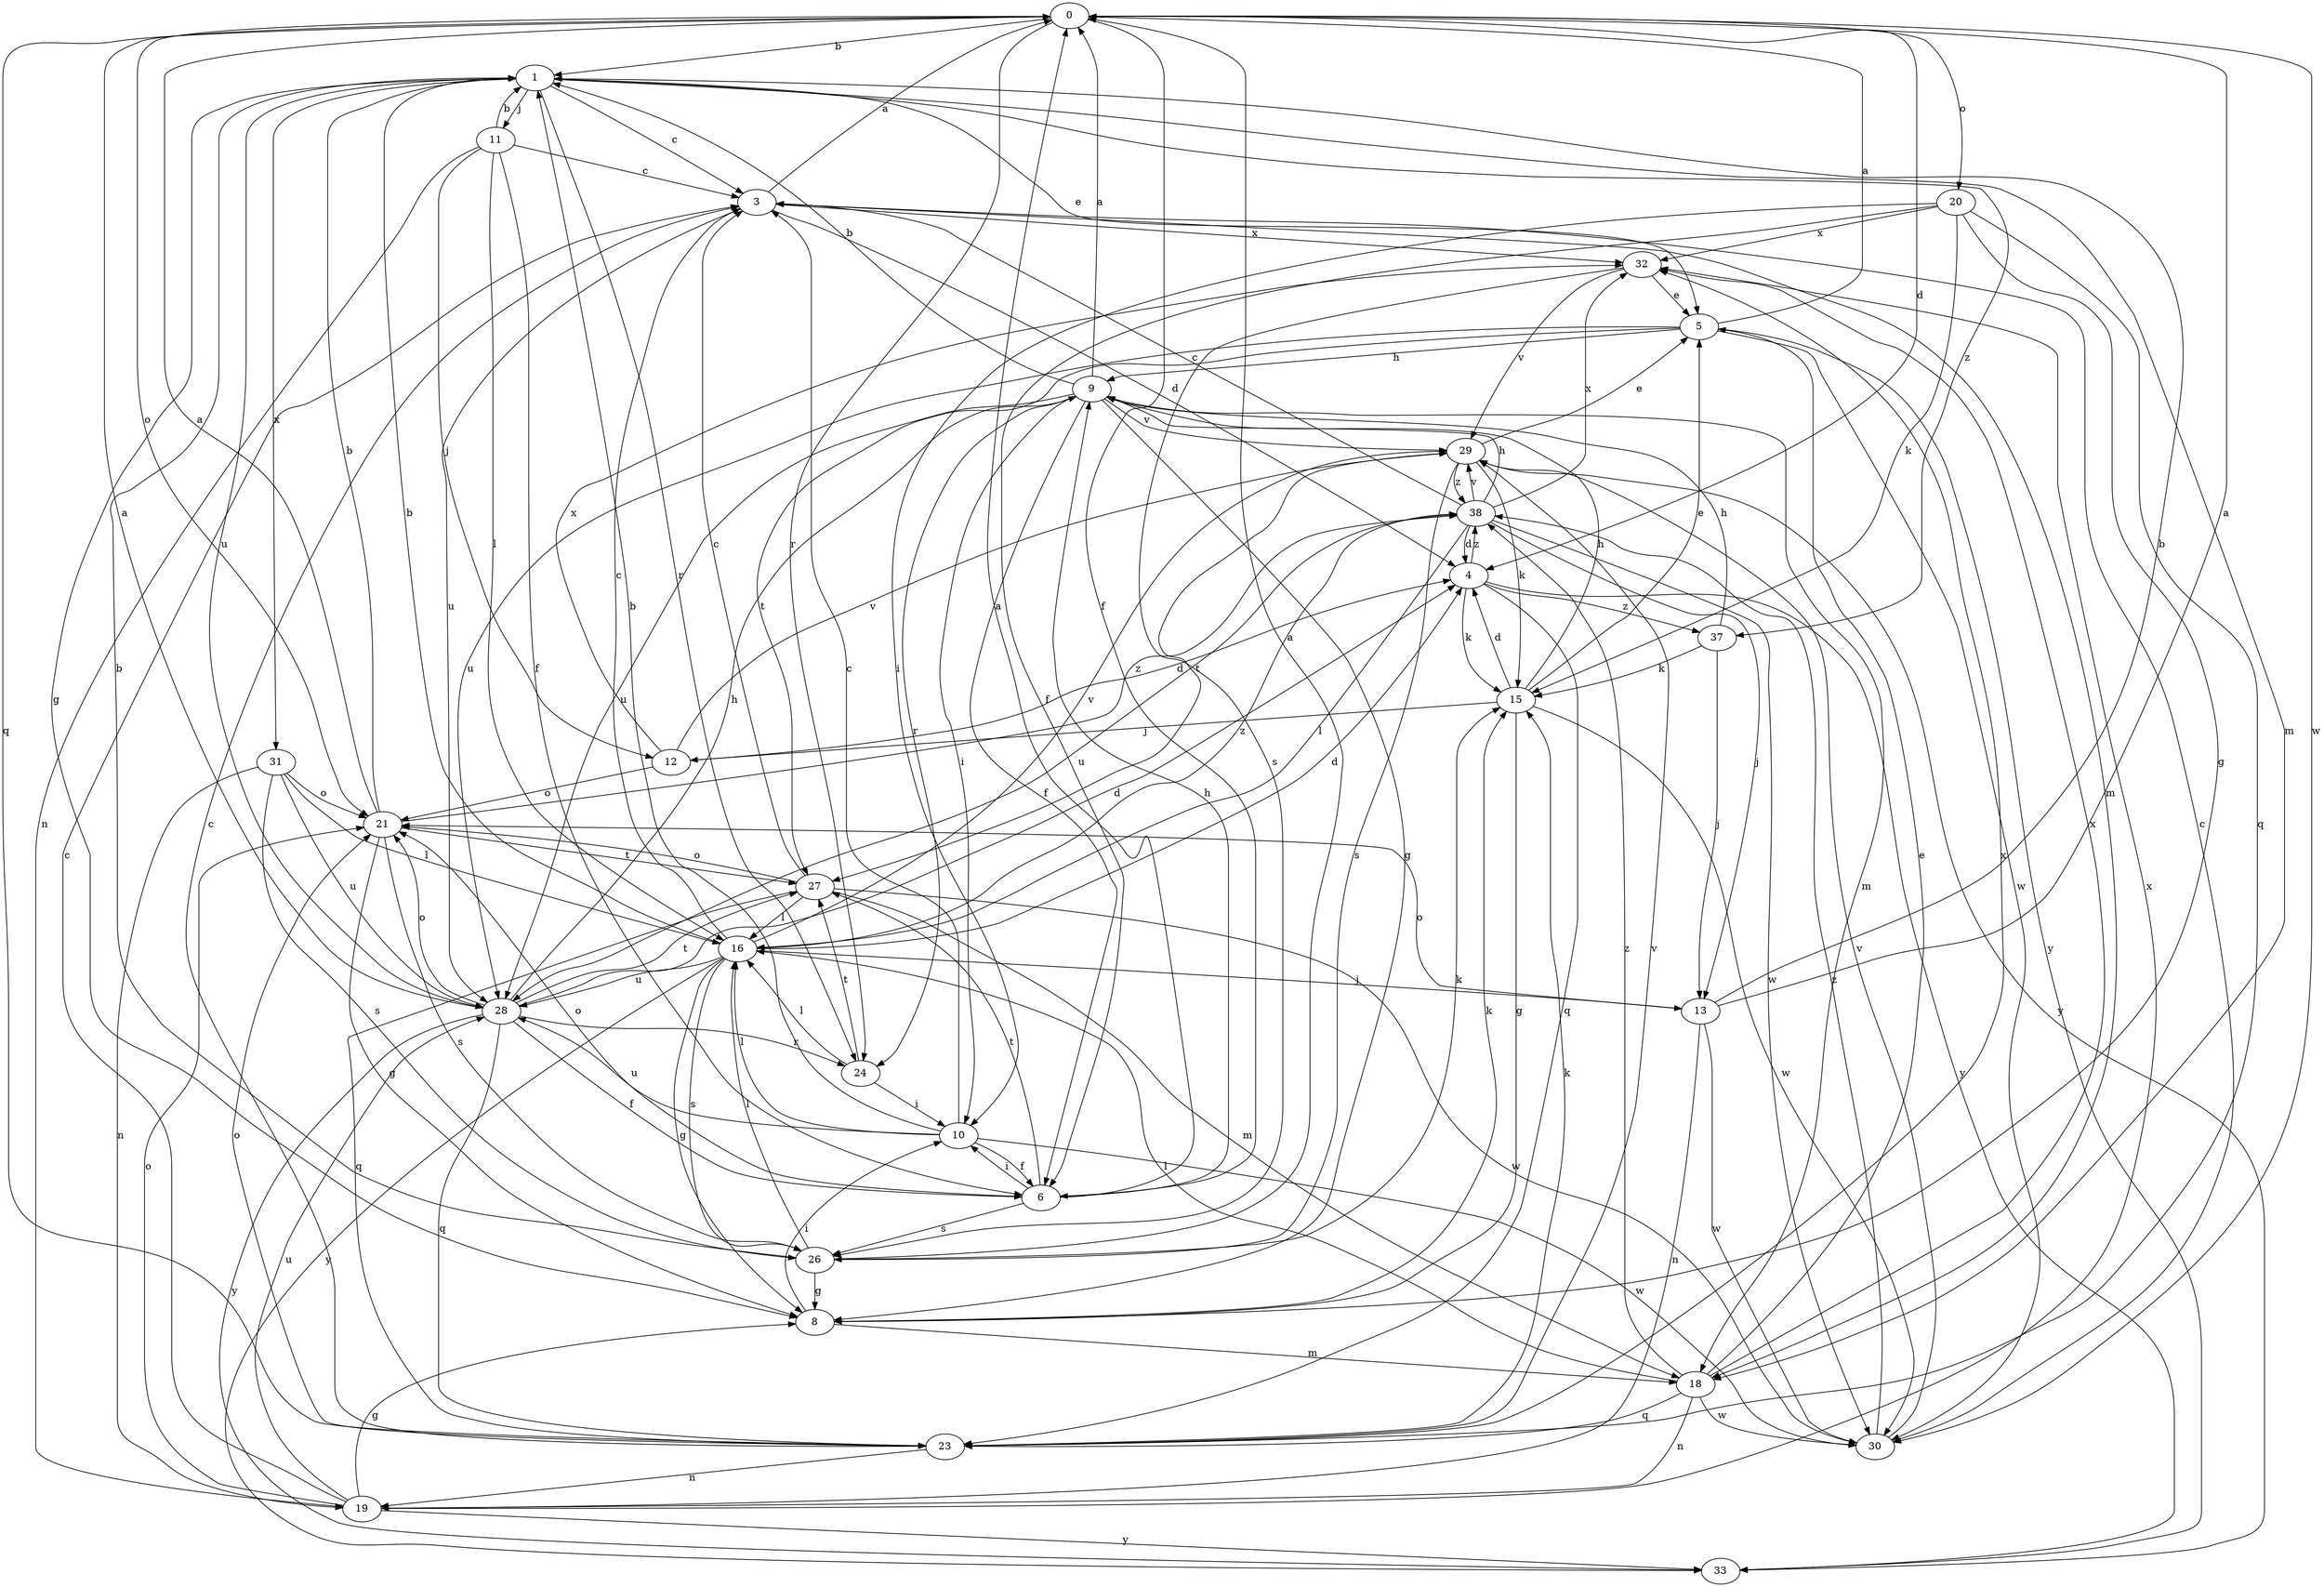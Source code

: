 strict digraph  {
0;
1;
3;
4;
5;
6;
8;
9;
10;
11;
12;
13;
15;
16;
18;
19;
20;
21;
23;
24;
26;
27;
28;
29;
30;
31;
32;
33;
37;
38;
0 -> 1  [label=b];
0 -> 4  [label=d];
0 -> 6  [label=f];
0 -> 20  [label=o];
0 -> 21  [label=o];
0 -> 23  [label=q];
0 -> 24  [label=r];
0 -> 30  [label=w];
1 -> 3  [label=c];
1 -> 5  [label=e];
1 -> 8  [label=g];
1 -> 11  [label=j];
1 -> 18  [label=m];
1 -> 24  [label=r];
1 -> 28  [label=u];
1 -> 31  [label=x];
1 -> 37  [label=z];
3 -> 0  [label=a];
3 -> 4  [label=d];
3 -> 18  [label=m];
3 -> 28  [label=u];
3 -> 32  [label=x];
4 -> 15  [label=k];
4 -> 23  [label=q];
4 -> 33  [label=y];
4 -> 37  [label=z];
4 -> 38  [label=z];
5 -> 0  [label=a];
5 -> 9  [label=h];
5 -> 27  [label=t];
5 -> 28  [label=u];
5 -> 30  [label=w];
5 -> 33  [label=y];
6 -> 0  [label=a];
6 -> 9  [label=h];
6 -> 10  [label=i];
6 -> 21  [label=o];
6 -> 26  [label=s];
6 -> 27  [label=t];
8 -> 10  [label=i];
8 -> 15  [label=k];
8 -> 18  [label=m];
9 -> 0  [label=a];
9 -> 1  [label=b];
9 -> 6  [label=f];
9 -> 8  [label=g];
9 -> 10  [label=i];
9 -> 18  [label=m];
9 -> 24  [label=r];
9 -> 28  [label=u];
9 -> 29  [label=v];
10 -> 1  [label=b];
10 -> 3  [label=c];
10 -> 6  [label=f];
10 -> 16  [label=l];
10 -> 28  [label=u];
10 -> 30  [label=w];
11 -> 1  [label=b];
11 -> 3  [label=c];
11 -> 6  [label=f];
11 -> 12  [label=j];
11 -> 16  [label=l];
11 -> 19  [label=n];
12 -> 4  [label=d];
12 -> 21  [label=o];
12 -> 29  [label=v];
12 -> 32  [label=x];
13 -> 0  [label=a];
13 -> 1  [label=b];
13 -> 19  [label=n];
13 -> 21  [label=o];
13 -> 30  [label=w];
15 -> 4  [label=d];
15 -> 5  [label=e];
15 -> 8  [label=g];
15 -> 9  [label=h];
15 -> 12  [label=j];
15 -> 30  [label=w];
16 -> 1  [label=b];
16 -> 3  [label=c];
16 -> 4  [label=d];
16 -> 8  [label=g];
16 -> 13  [label=j];
16 -> 26  [label=s];
16 -> 28  [label=u];
16 -> 29  [label=v];
16 -> 33  [label=y];
16 -> 38  [label=z];
18 -> 5  [label=e];
18 -> 16  [label=l];
18 -> 19  [label=n];
18 -> 23  [label=q];
18 -> 30  [label=w];
18 -> 32  [label=x];
18 -> 38  [label=z];
19 -> 3  [label=c];
19 -> 8  [label=g];
19 -> 21  [label=o];
19 -> 28  [label=u];
19 -> 32  [label=x];
19 -> 33  [label=y];
20 -> 6  [label=f];
20 -> 8  [label=g];
20 -> 10  [label=i];
20 -> 15  [label=k];
20 -> 23  [label=q];
20 -> 32  [label=x];
21 -> 0  [label=a];
21 -> 1  [label=b];
21 -> 8  [label=g];
21 -> 26  [label=s];
21 -> 27  [label=t];
21 -> 38  [label=z];
23 -> 3  [label=c];
23 -> 15  [label=k];
23 -> 19  [label=n];
23 -> 21  [label=o];
23 -> 29  [label=v];
23 -> 32  [label=x];
24 -> 10  [label=i];
24 -> 16  [label=l];
24 -> 27  [label=t];
26 -> 0  [label=a];
26 -> 1  [label=b];
26 -> 8  [label=g];
26 -> 15  [label=k];
26 -> 16  [label=l];
27 -> 3  [label=c];
27 -> 16  [label=l];
27 -> 18  [label=m];
27 -> 21  [label=o];
27 -> 23  [label=q];
27 -> 30  [label=w];
28 -> 0  [label=a];
28 -> 4  [label=d];
28 -> 6  [label=f];
28 -> 9  [label=h];
28 -> 21  [label=o];
28 -> 23  [label=q];
28 -> 24  [label=r];
28 -> 27  [label=t];
28 -> 33  [label=y];
29 -> 5  [label=e];
29 -> 15  [label=k];
29 -> 26  [label=s];
29 -> 27  [label=t];
29 -> 33  [label=y];
29 -> 38  [label=z];
30 -> 3  [label=c];
30 -> 29  [label=v];
30 -> 38  [label=z];
31 -> 16  [label=l];
31 -> 19  [label=n];
31 -> 21  [label=o];
31 -> 26  [label=s];
31 -> 28  [label=u];
32 -> 5  [label=e];
32 -> 26  [label=s];
32 -> 29  [label=v];
37 -> 9  [label=h];
37 -> 13  [label=j];
37 -> 15  [label=k];
38 -> 3  [label=c];
38 -> 4  [label=d];
38 -> 9  [label=h];
38 -> 13  [label=j];
38 -> 16  [label=l];
38 -> 28  [label=u];
38 -> 29  [label=v];
38 -> 30  [label=w];
38 -> 32  [label=x];
}
